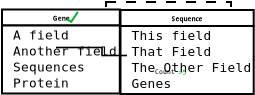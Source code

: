 <?xml version="1.0" encoding="UTF-8"?>
<dia:diagram xmlns:dia="http://www.lysator.liu.se/~alla/dia/">
  <dia:layer name="Background" visible="true">
    <dia:object type="Standard - Box" version="0" id="O0">
      <dia:attribute name="obj_pos">
        <dia:point val="7.2,2.125"/>
      </dia:attribute>
      <dia:attribute name="obj_bb">
        <dia:rectangle val="7.15,2.075;13.5,6.05"/>
      </dia:attribute>
      <dia:attribute name="elem_corner">
        <dia:point val="7.2,2.125"/>
      </dia:attribute>
      <dia:attribute name="elem_width">
        <dia:real val="6.25"/>
      </dia:attribute>
      <dia:attribute name="elem_height">
        <dia:real val="3.875"/>
      </dia:attribute>
      <dia:attribute name="show_background">
        <dia:boolean val="false"/>
      </dia:attribute>
      <dia:attribute name="line_style">
        <dia:enum val="1"/>
      </dia:attribute>
      <dia:attribute name="dashlength">
        <dia:real val="0.5"/>
      </dia:attribute>
    </dia:object>
    <dia:object type="UML - Class" version="0" id="O1">
      <dia:attribute name="obj_pos">
        <dia:point val="2,2.5"/>
      </dia:attribute>
      <dia:attribute name="obj_bb">
        <dia:rectangle val="1.95,2.45;6.337,5.15"/>
      </dia:attribute>
      <dia:attribute name="elem_corner">
        <dia:point val="2,2.5"/>
      </dia:attribute>
      <dia:attribute name="elem_width">
        <dia:real val="4.287"/>
      </dia:attribute>
      <dia:attribute name="elem_height">
        <dia:real val="2.6"/>
      </dia:attribute>
      <dia:attribute name="name">
        <dia:string>#Gene#</dia:string>
      </dia:attribute>
      <dia:attribute name="stereotype">
        <dia:string/>
      </dia:attribute>
      <dia:attribute name="abstract">
        <dia:boolean val="false"/>
      </dia:attribute>
      <dia:attribute name="suppress_attributes">
        <dia:boolean val="false"/>
      </dia:attribute>
      <dia:attribute name="suppress_operations">
        <dia:boolean val="false"/>
      </dia:attribute>
      <dia:attribute name="visible_attributes">
        <dia:boolean val="true"/>
      </dia:attribute>
      <dia:attribute name="visible_operations">
        <dia:boolean val="false"/>
      </dia:attribute>
      <dia:attribute name="foreground_color">
        <dia:color val="#000000"/>
      </dia:attribute>
      <dia:attribute name="background_color">
        <dia:color val="#ffffff"/>
      </dia:attribute>
      <dia:attribute name="normal_font">
        <dia:font name="Courier"/>
      </dia:attribute>
      <dia:attribute name="abstract_font">
        <dia:font name="Courier-Oblique"/>
      </dia:attribute>
      <dia:attribute name="classname_font">
        <dia:font name="Helvetica-Bold"/>
      </dia:attribute>
      <dia:attribute name="abstract_classname_font">
        <dia:font name="Helvetica-BoldOblique"/>
      </dia:attribute>
      <dia:attribute name="font_height">
        <dia:real val="0.4"/>
      </dia:attribute>
      <dia:attribute name="abstract_font_height">
        <dia:real val="0.4"/>
      </dia:attribute>
      <dia:attribute name="classname_font_height">
        <dia:real val="0.4"/>
      </dia:attribute>
      <dia:attribute name="abstract_classname_font_height">
        <dia:real val="0.4"/>
      </dia:attribute>
      <dia:attribute name="attributes">
        <dia:composite type="umlattribute">
          <dia:attribute name="name">
            <dia:string>#A field#</dia:string>
          </dia:attribute>
          <dia:attribute name="type">
            <dia:string>##</dia:string>
          </dia:attribute>
          <dia:attribute name="value">
            <dia:string/>
          </dia:attribute>
          <dia:attribute name="visibility">
            <dia:enum val="3"/>
          </dia:attribute>
          <dia:attribute name="abstract">
            <dia:boolean val="false"/>
          </dia:attribute>
          <dia:attribute name="class_scope">
            <dia:boolean val="false"/>
          </dia:attribute>
        </dia:composite>
        <dia:composite type="umlattribute">
          <dia:attribute name="name">
            <dia:string>#Another field#</dia:string>
          </dia:attribute>
          <dia:attribute name="type">
            <dia:string>##</dia:string>
          </dia:attribute>
          <dia:attribute name="value">
            <dia:string/>
          </dia:attribute>
          <dia:attribute name="visibility">
            <dia:enum val="3"/>
          </dia:attribute>
          <dia:attribute name="abstract">
            <dia:boolean val="false"/>
          </dia:attribute>
          <dia:attribute name="class_scope">
            <dia:boolean val="false"/>
          </dia:attribute>
        </dia:composite>
        <dia:composite type="umlattribute">
          <dia:attribute name="name">
            <dia:string>#Sequences#</dia:string>
          </dia:attribute>
          <dia:attribute name="type">
            <dia:string>##</dia:string>
          </dia:attribute>
          <dia:attribute name="value">
            <dia:string/>
          </dia:attribute>
          <dia:attribute name="visibility">
            <dia:enum val="3"/>
          </dia:attribute>
          <dia:attribute name="abstract">
            <dia:boolean val="false"/>
          </dia:attribute>
          <dia:attribute name="class_scope">
            <dia:boolean val="false"/>
          </dia:attribute>
        </dia:composite>
        <dia:composite type="umlattribute">
          <dia:attribute name="name">
            <dia:string>#Protein#</dia:string>
          </dia:attribute>
          <dia:attribute name="type">
            <dia:string>##</dia:string>
          </dia:attribute>
          <dia:attribute name="value">
            <dia:string/>
          </dia:attribute>
          <dia:attribute name="visibility">
            <dia:enum val="3"/>
          </dia:attribute>
          <dia:attribute name="abstract">
            <dia:boolean val="false"/>
          </dia:attribute>
          <dia:attribute name="class_scope">
            <dia:boolean val="false"/>
          </dia:attribute>
        </dia:composite>
      </dia:attribute>
      <dia:attribute name="operations"/>
      <dia:attribute name="template">
        <dia:boolean val="false"/>
      </dia:attribute>
      <dia:attribute name="templates"/>
    </dia:object>
    <dia:object type="UML - Class" version="0" id="O2">
      <dia:attribute name="obj_pos">
        <dia:point val="7.925,2.525"/>
      </dia:attribute>
      <dia:attribute name="obj_bb">
        <dia:rectangle val="7.875,2.475;12.79,5.175"/>
      </dia:attribute>
      <dia:attribute name="elem_corner">
        <dia:point val="7.925,2.525"/>
      </dia:attribute>
      <dia:attribute name="elem_width">
        <dia:real val="4.815"/>
      </dia:attribute>
      <dia:attribute name="elem_height">
        <dia:real val="2.6"/>
      </dia:attribute>
      <dia:attribute name="name">
        <dia:string>#Sequence#</dia:string>
      </dia:attribute>
      <dia:attribute name="stereotype">
        <dia:string/>
      </dia:attribute>
      <dia:attribute name="abstract">
        <dia:boolean val="false"/>
      </dia:attribute>
      <dia:attribute name="suppress_attributes">
        <dia:boolean val="false"/>
      </dia:attribute>
      <dia:attribute name="suppress_operations">
        <dia:boolean val="false"/>
      </dia:attribute>
      <dia:attribute name="visible_attributes">
        <dia:boolean val="true"/>
      </dia:attribute>
      <dia:attribute name="visible_operations">
        <dia:boolean val="false"/>
      </dia:attribute>
      <dia:attribute name="foreground_color">
        <dia:color val="#000000"/>
      </dia:attribute>
      <dia:attribute name="background_color">
        <dia:color val="#ffffff"/>
      </dia:attribute>
      <dia:attribute name="normal_font">
        <dia:font name="Courier"/>
      </dia:attribute>
      <dia:attribute name="abstract_font">
        <dia:font name="Courier-Oblique"/>
      </dia:attribute>
      <dia:attribute name="classname_font">
        <dia:font name="Helvetica-Bold"/>
      </dia:attribute>
      <dia:attribute name="abstract_classname_font">
        <dia:font name="Helvetica-BoldOblique"/>
      </dia:attribute>
      <dia:attribute name="font_height">
        <dia:real val="0.4"/>
      </dia:attribute>
      <dia:attribute name="abstract_font_height">
        <dia:real val="0.4"/>
      </dia:attribute>
      <dia:attribute name="classname_font_height">
        <dia:real val="0.4"/>
      </dia:attribute>
      <dia:attribute name="abstract_classname_font_height">
        <dia:real val="0.4"/>
      </dia:attribute>
      <dia:attribute name="attributes">
        <dia:composite type="umlattribute">
          <dia:attribute name="name">
            <dia:string>#This field#</dia:string>
          </dia:attribute>
          <dia:attribute name="type">
            <dia:string>##</dia:string>
          </dia:attribute>
          <dia:attribute name="value">
            <dia:string/>
          </dia:attribute>
          <dia:attribute name="visibility">
            <dia:enum val="3"/>
          </dia:attribute>
          <dia:attribute name="abstract">
            <dia:boolean val="false"/>
          </dia:attribute>
          <dia:attribute name="class_scope">
            <dia:boolean val="false"/>
          </dia:attribute>
        </dia:composite>
        <dia:composite type="umlattribute">
          <dia:attribute name="name">
            <dia:string>#That Field#</dia:string>
          </dia:attribute>
          <dia:attribute name="type">
            <dia:string>##</dia:string>
          </dia:attribute>
          <dia:attribute name="value">
            <dia:string/>
          </dia:attribute>
          <dia:attribute name="visibility">
            <dia:enum val="3"/>
          </dia:attribute>
          <dia:attribute name="abstract">
            <dia:boolean val="false"/>
          </dia:attribute>
          <dia:attribute name="class_scope">
            <dia:boolean val="false"/>
          </dia:attribute>
        </dia:composite>
        <dia:composite type="umlattribute">
          <dia:attribute name="name">
            <dia:string>#The Other Field#</dia:string>
          </dia:attribute>
          <dia:attribute name="type">
            <dia:string>##</dia:string>
          </dia:attribute>
          <dia:attribute name="value">
            <dia:string/>
          </dia:attribute>
          <dia:attribute name="visibility">
            <dia:enum val="3"/>
          </dia:attribute>
          <dia:attribute name="abstract">
            <dia:boolean val="false"/>
          </dia:attribute>
          <dia:attribute name="class_scope">
            <dia:boolean val="false"/>
          </dia:attribute>
        </dia:composite>
        <dia:composite type="umlattribute">
          <dia:attribute name="name">
            <dia:string>#Genes#</dia:string>
          </dia:attribute>
          <dia:attribute name="type">
            <dia:string>##</dia:string>
          </dia:attribute>
          <dia:attribute name="value">
            <dia:string/>
          </dia:attribute>
          <dia:attribute name="visibility">
            <dia:enum val="3"/>
          </dia:attribute>
          <dia:attribute name="abstract">
            <dia:boolean val="false"/>
          </dia:attribute>
          <dia:attribute name="class_scope">
            <dia:boolean val="false"/>
          </dia:attribute>
        </dia:composite>
      </dia:attribute>
      <dia:attribute name="operations"/>
      <dia:attribute name="template">
        <dia:boolean val="false"/>
      </dia:attribute>
      <dia:attribute name="templates"/>
    </dia:object>
    <dia:object type="Standard - ZigZagLine" version="0" id="O3">
      <dia:attribute name="obj_pos">
        <dia:point val="4.7,4.4"/>
      </dia:attribute>
      <dia:attribute name="obj_bb">
        <dia:rectangle val="4.66,4.36;8.29,4.84"/>
      </dia:attribute>
      <dia:attribute name="orth_points">
        <dia:point val="4.7,4.4"/>
        <dia:point val="7,4.4"/>
        <dia:point val="7,4.8"/>
        <dia:point val="8.25,4.8"/>
      </dia:attribute>
      <dia:attribute name="orth_orient">
        <dia:enum val="0"/>
        <dia:enum val="1"/>
        <dia:enum val="0"/>
      </dia:attribute>
      <dia:attribute name="line_width">
        <dia:real val="0.08"/>
      </dia:attribute>
    </dia:object>
    <dia:group>
      <dia:object type="Standard - Line" version="0" id="O4">
        <dia:attribute name="obj_pos">
          <dia:point val="5.244,2.982"/>
        </dia:attribute>
        <dia:attribute name="obj_bb">
          <dia:rectangle val="5.175,2.913;5.537,3.188"/>
        </dia:attribute>
        <dia:attribute name="conn_endpoints">
          <dia:point val="5.244,2.982"/>
          <dia:point val="5.469,3.119"/>
        </dia:attribute>
        <dia:attribute name="numcp">
          <dia:int val="1"/>
        </dia:attribute>
        <dia:attribute name="line_color">
          <dia:color val="#00b32c"/>
        </dia:attribute>
      </dia:object>
      <dia:object type="Standard - Line" version="0" id="O5">
        <dia:attribute name="obj_pos">
          <dia:point val="5.444,3.144"/>
        </dia:attribute>
        <dia:attribute name="obj_bb">
          <dia:rectangle val="5.374,2.55;5.863,3.214"/>
        </dia:attribute>
        <dia:attribute name="conn_endpoints">
          <dia:point val="5.444,3.144"/>
          <dia:point val="5.794,2.619"/>
        </dia:attribute>
        <dia:attribute name="numcp">
          <dia:int val="1"/>
        </dia:attribute>
        <dia:attribute name="line_color">
          <dia:color val="#00b32c"/>
        </dia:attribute>
      </dia:object>
    </dia:group>
    <dia:object type="Standard - Text" version="0" id="O6">
      <dia:attribute name="obj_pos">
        <dia:point val="10.15,5.725"/>
      </dia:attribute>
      <dia:attribute name="obj_bb">
        <dia:rectangle val="9.525,5.416;10.775,5.816"/>
      </dia:attribute>
      <dia:attribute name="text">
        <dia:composite type="text">
          <dia:attribute name="string">
            <dia:string>#Count#</dia:string>
          </dia:attribute>
          <dia:attribute name="font">
            <dia:font name="Courier"/>
          </dia:attribute>
          <dia:attribute name="height">
            <dia:real val="0.4"/>
          </dia:attribute>
          <dia:attribute name="pos">
            <dia:point val="10.15,5.725"/>
          </dia:attribute>
          <dia:attribute name="color">
            <dia:color val="#000000"/>
          </dia:attribute>
          <dia:attribute name="alignment">
            <dia:enum val="1"/>
          </dia:attribute>
        </dia:composite>
      </dia:attribute>
    </dia:object>
    <dia:object type="Standard - Text" version="0" id="O7">
      <dia:attribute name="obj_pos">
        <dia:point val="11.025,5.75"/>
      </dia:attribute>
      <dia:attribute name="obj_bb">
        <dia:rectangle val="10.801,5.391;11.299,5.941"/>
      </dia:attribute>
      <dia:attribute name="text">
        <dia:composite type="text">
          <dia:attribute name="string">
            <dia:string>#&gt;5#</dia:string>
          </dia:attribute>
          <dia:attribute name="font">
            <dia:font name="Courier"/>
          </dia:attribute>
          <dia:attribute name="height">
            <dia:real val="0.4"/>
          </dia:attribute>
          <dia:attribute name="pos">
            <dia:point val="11.025,5.75"/>
          </dia:attribute>
          <dia:attribute name="color">
            <dia:color val="#00b91f"/>
          </dia:attribute>
          <dia:attribute name="alignment">
            <dia:enum val="1"/>
          </dia:attribute>
        </dia:composite>
      </dia:attribute>
    </dia:object>
  </dia:layer>
</dia:diagram>
